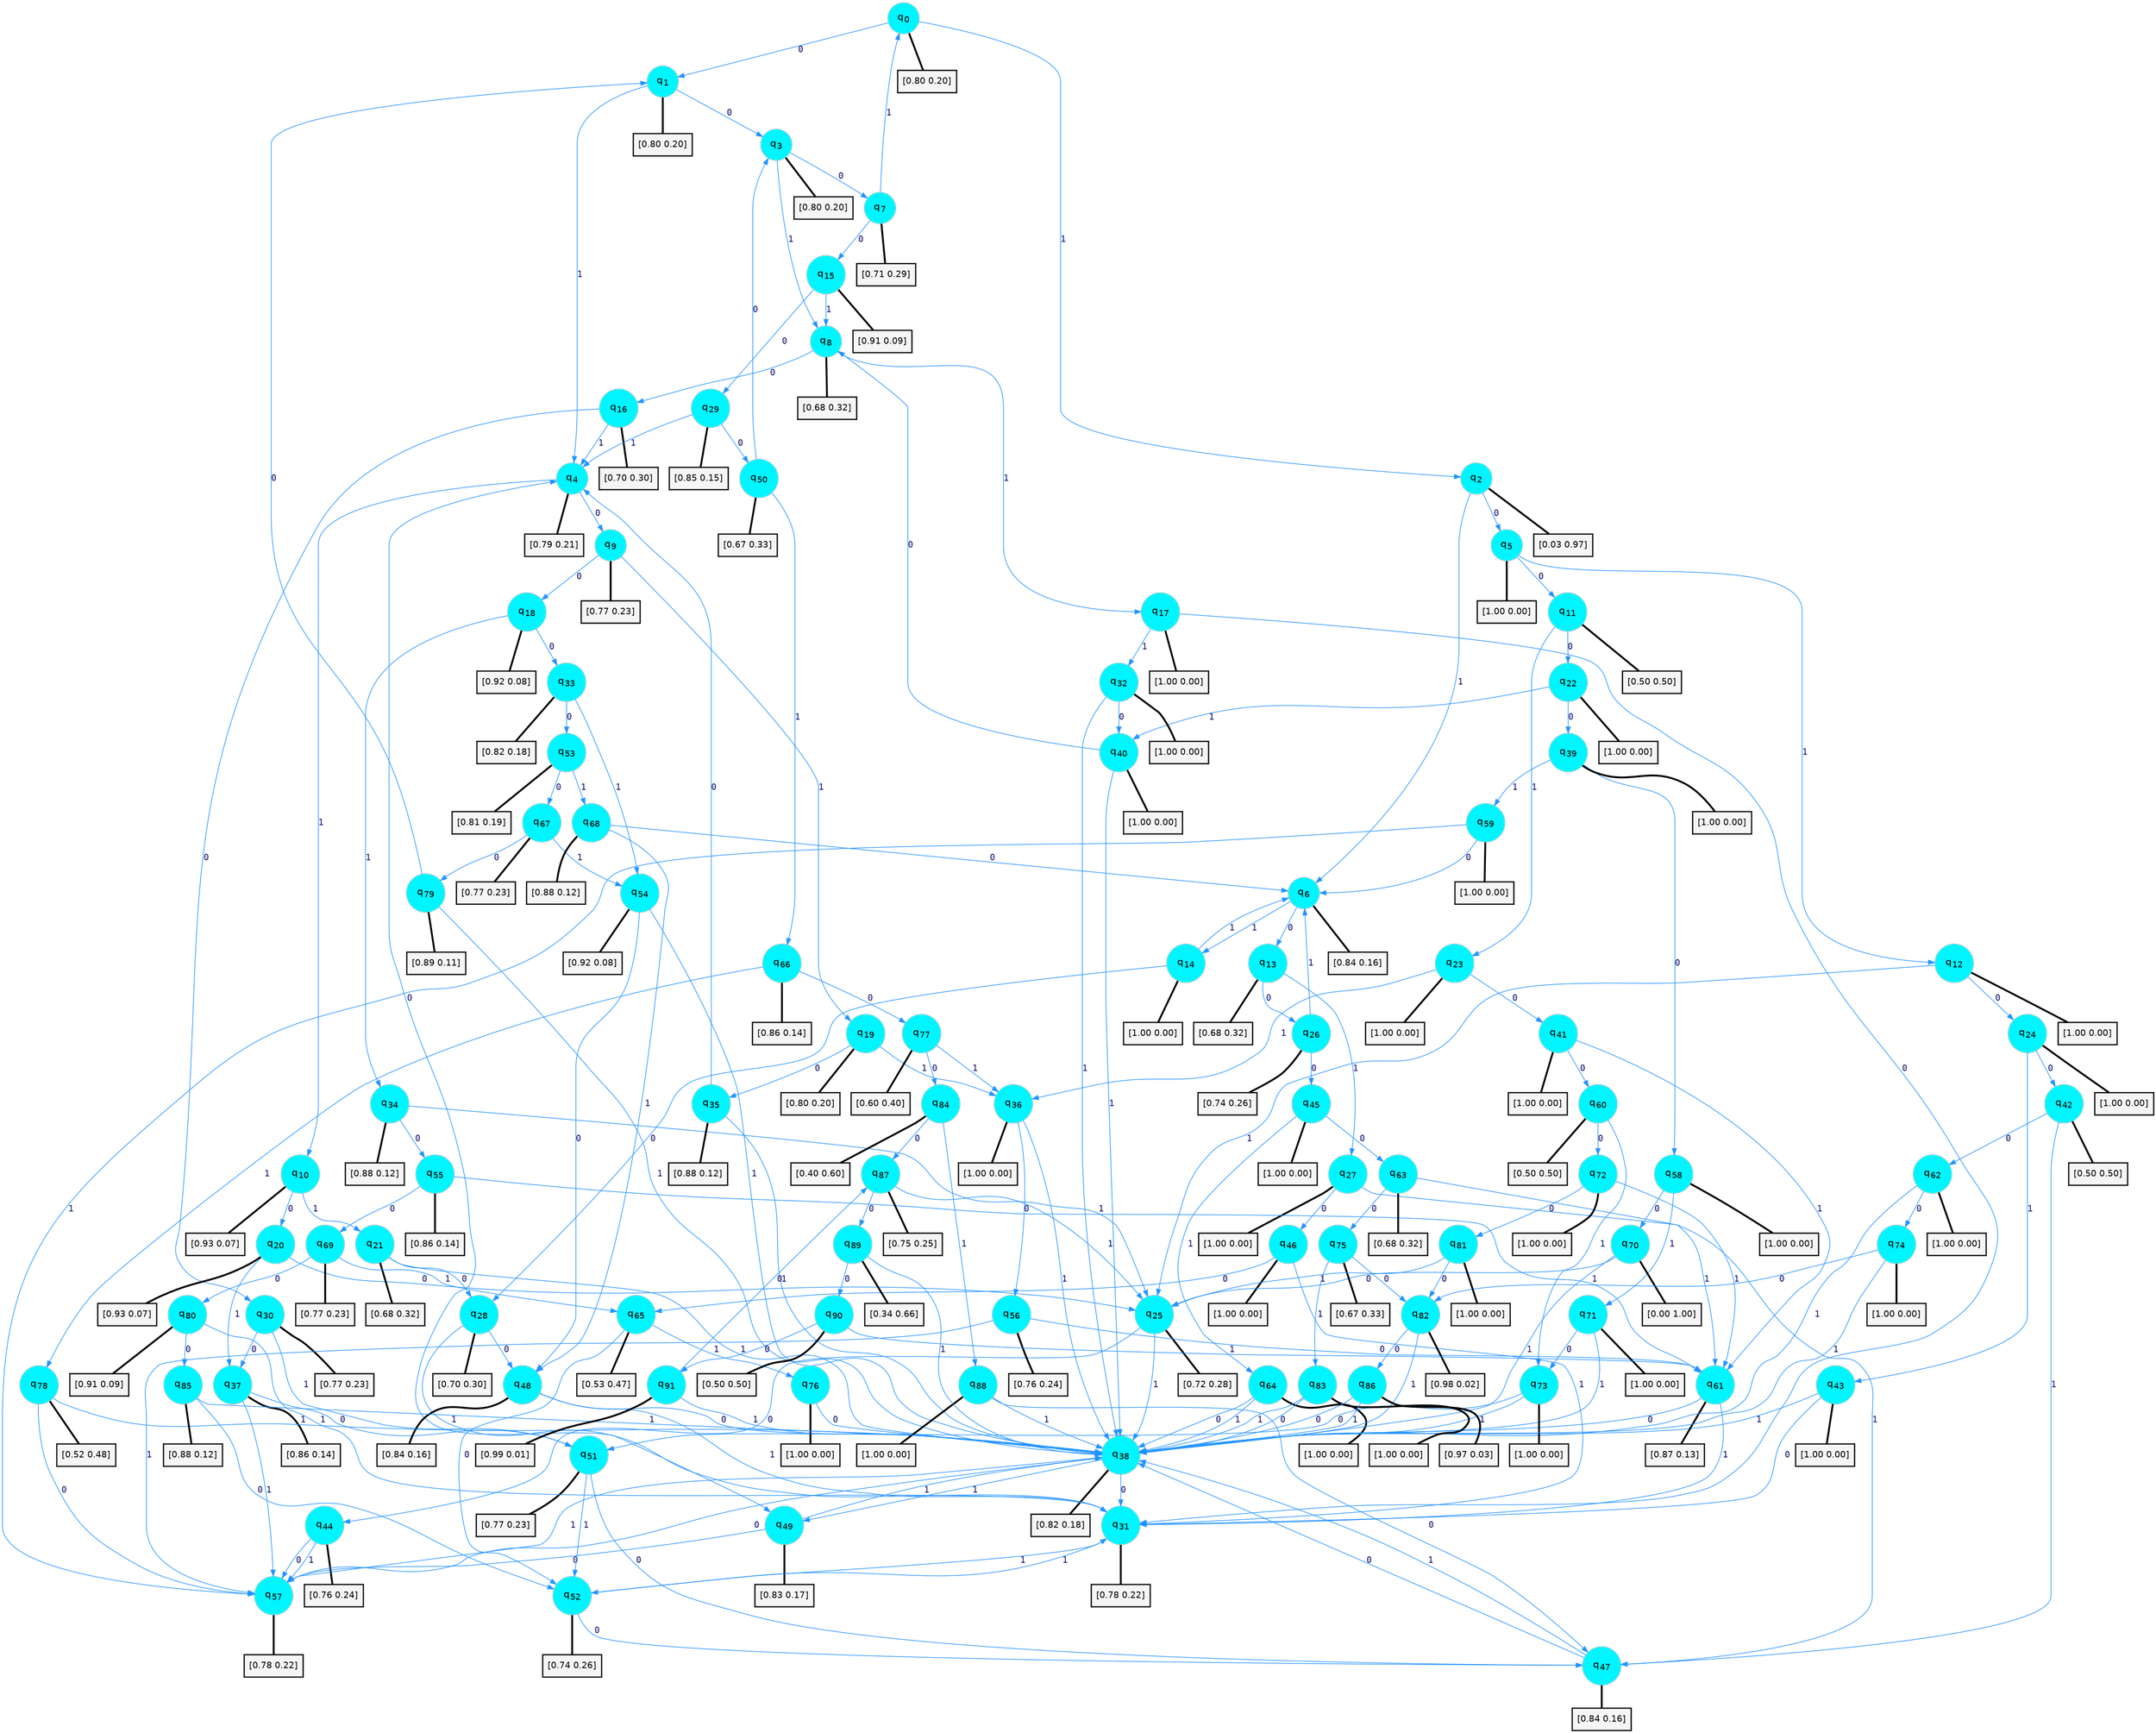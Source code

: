 digraph G {
graph [
bgcolor=transparent, dpi=300, rankdir=TD, size="40,25"];
node [
color=gray, fillcolor=turquoise1, fontcolor=black, fontname=Helvetica, fontsize=16, fontweight=bold, shape=circle, style=filled];
edge [
arrowsize=1, color=dodgerblue1, fontcolor=midnightblue, fontname=courier, fontweight=bold, penwidth=1, style=solid, weight=20];
0[label=<q<SUB>0</SUB>>];
1[label=<q<SUB>1</SUB>>];
2[label=<q<SUB>2</SUB>>];
3[label=<q<SUB>3</SUB>>];
4[label=<q<SUB>4</SUB>>];
5[label=<q<SUB>5</SUB>>];
6[label=<q<SUB>6</SUB>>];
7[label=<q<SUB>7</SUB>>];
8[label=<q<SUB>8</SUB>>];
9[label=<q<SUB>9</SUB>>];
10[label=<q<SUB>10</SUB>>];
11[label=<q<SUB>11</SUB>>];
12[label=<q<SUB>12</SUB>>];
13[label=<q<SUB>13</SUB>>];
14[label=<q<SUB>14</SUB>>];
15[label=<q<SUB>15</SUB>>];
16[label=<q<SUB>16</SUB>>];
17[label=<q<SUB>17</SUB>>];
18[label=<q<SUB>18</SUB>>];
19[label=<q<SUB>19</SUB>>];
20[label=<q<SUB>20</SUB>>];
21[label=<q<SUB>21</SUB>>];
22[label=<q<SUB>22</SUB>>];
23[label=<q<SUB>23</SUB>>];
24[label=<q<SUB>24</SUB>>];
25[label=<q<SUB>25</SUB>>];
26[label=<q<SUB>26</SUB>>];
27[label=<q<SUB>27</SUB>>];
28[label=<q<SUB>28</SUB>>];
29[label=<q<SUB>29</SUB>>];
30[label=<q<SUB>30</SUB>>];
31[label=<q<SUB>31</SUB>>];
32[label=<q<SUB>32</SUB>>];
33[label=<q<SUB>33</SUB>>];
34[label=<q<SUB>34</SUB>>];
35[label=<q<SUB>35</SUB>>];
36[label=<q<SUB>36</SUB>>];
37[label=<q<SUB>37</SUB>>];
38[label=<q<SUB>38</SUB>>];
39[label=<q<SUB>39</SUB>>];
40[label=<q<SUB>40</SUB>>];
41[label=<q<SUB>41</SUB>>];
42[label=<q<SUB>42</SUB>>];
43[label=<q<SUB>43</SUB>>];
44[label=<q<SUB>44</SUB>>];
45[label=<q<SUB>45</SUB>>];
46[label=<q<SUB>46</SUB>>];
47[label=<q<SUB>47</SUB>>];
48[label=<q<SUB>48</SUB>>];
49[label=<q<SUB>49</SUB>>];
50[label=<q<SUB>50</SUB>>];
51[label=<q<SUB>51</SUB>>];
52[label=<q<SUB>52</SUB>>];
53[label=<q<SUB>53</SUB>>];
54[label=<q<SUB>54</SUB>>];
55[label=<q<SUB>55</SUB>>];
56[label=<q<SUB>56</SUB>>];
57[label=<q<SUB>57</SUB>>];
58[label=<q<SUB>58</SUB>>];
59[label=<q<SUB>59</SUB>>];
60[label=<q<SUB>60</SUB>>];
61[label=<q<SUB>61</SUB>>];
62[label=<q<SUB>62</SUB>>];
63[label=<q<SUB>63</SUB>>];
64[label=<q<SUB>64</SUB>>];
65[label=<q<SUB>65</SUB>>];
66[label=<q<SUB>66</SUB>>];
67[label=<q<SUB>67</SUB>>];
68[label=<q<SUB>68</SUB>>];
69[label=<q<SUB>69</SUB>>];
70[label=<q<SUB>70</SUB>>];
71[label=<q<SUB>71</SUB>>];
72[label=<q<SUB>72</SUB>>];
73[label=<q<SUB>73</SUB>>];
74[label=<q<SUB>74</SUB>>];
75[label=<q<SUB>75</SUB>>];
76[label=<q<SUB>76</SUB>>];
77[label=<q<SUB>77</SUB>>];
78[label=<q<SUB>78</SUB>>];
79[label=<q<SUB>79</SUB>>];
80[label=<q<SUB>80</SUB>>];
81[label=<q<SUB>81</SUB>>];
82[label=<q<SUB>82</SUB>>];
83[label=<q<SUB>83</SUB>>];
84[label=<q<SUB>84</SUB>>];
85[label=<q<SUB>85</SUB>>];
86[label=<q<SUB>86</SUB>>];
87[label=<q<SUB>87</SUB>>];
88[label=<q<SUB>88</SUB>>];
89[label=<q<SUB>89</SUB>>];
90[label=<q<SUB>90</SUB>>];
91[label=<q<SUB>91</SUB>>];
92[label="[0.80 0.20]", shape=box,fontcolor=black, fontname=Helvetica, fontsize=14, penwidth=2, fillcolor=whitesmoke,color=black];
93[label="[0.80 0.20]", shape=box,fontcolor=black, fontname=Helvetica, fontsize=14, penwidth=2, fillcolor=whitesmoke,color=black];
94[label="[0.03 0.97]", shape=box,fontcolor=black, fontname=Helvetica, fontsize=14, penwidth=2, fillcolor=whitesmoke,color=black];
95[label="[0.80 0.20]", shape=box,fontcolor=black, fontname=Helvetica, fontsize=14, penwidth=2, fillcolor=whitesmoke,color=black];
96[label="[0.79 0.21]", shape=box,fontcolor=black, fontname=Helvetica, fontsize=14, penwidth=2, fillcolor=whitesmoke,color=black];
97[label="[1.00 0.00]", shape=box,fontcolor=black, fontname=Helvetica, fontsize=14, penwidth=2, fillcolor=whitesmoke,color=black];
98[label="[0.84 0.16]", shape=box,fontcolor=black, fontname=Helvetica, fontsize=14, penwidth=2, fillcolor=whitesmoke,color=black];
99[label="[0.71 0.29]", shape=box,fontcolor=black, fontname=Helvetica, fontsize=14, penwidth=2, fillcolor=whitesmoke,color=black];
100[label="[0.68 0.32]", shape=box,fontcolor=black, fontname=Helvetica, fontsize=14, penwidth=2, fillcolor=whitesmoke,color=black];
101[label="[0.77 0.23]", shape=box,fontcolor=black, fontname=Helvetica, fontsize=14, penwidth=2, fillcolor=whitesmoke,color=black];
102[label="[0.93 0.07]", shape=box,fontcolor=black, fontname=Helvetica, fontsize=14, penwidth=2, fillcolor=whitesmoke,color=black];
103[label="[0.50 0.50]", shape=box,fontcolor=black, fontname=Helvetica, fontsize=14, penwidth=2, fillcolor=whitesmoke,color=black];
104[label="[1.00 0.00]", shape=box,fontcolor=black, fontname=Helvetica, fontsize=14, penwidth=2, fillcolor=whitesmoke,color=black];
105[label="[0.68 0.32]", shape=box,fontcolor=black, fontname=Helvetica, fontsize=14, penwidth=2, fillcolor=whitesmoke,color=black];
106[label="[1.00 0.00]", shape=box,fontcolor=black, fontname=Helvetica, fontsize=14, penwidth=2, fillcolor=whitesmoke,color=black];
107[label="[0.91 0.09]", shape=box,fontcolor=black, fontname=Helvetica, fontsize=14, penwidth=2, fillcolor=whitesmoke,color=black];
108[label="[0.70 0.30]", shape=box,fontcolor=black, fontname=Helvetica, fontsize=14, penwidth=2, fillcolor=whitesmoke,color=black];
109[label="[1.00 0.00]", shape=box,fontcolor=black, fontname=Helvetica, fontsize=14, penwidth=2, fillcolor=whitesmoke,color=black];
110[label="[0.92 0.08]", shape=box,fontcolor=black, fontname=Helvetica, fontsize=14, penwidth=2, fillcolor=whitesmoke,color=black];
111[label="[0.80 0.20]", shape=box,fontcolor=black, fontname=Helvetica, fontsize=14, penwidth=2, fillcolor=whitesmoke,color=black];
112[label="[0.93 0.07]", shape=box,fontcolor=black, fontname=Helvetica, fontsize=14, penwidth=2, fillcolor=whitesmoke,color=black];
113[label="[0.68 0.32]", shape=box,fontcolor=black, fontname=Helvetica, fontsize=14, penwidth=2, fillcolor=whitesmoke,color=black];
114[label="[1.00 0.00]", shape=box,fontcolor=black, fontname=Helvetica, fontsize=14, penwidth=2, fillcolor=whitesmoke,color=black];
115[label="[1.00 0.00]", shape=box,fontcolor=black, fontname=Helvetica, fontsize=14, penwidth=2, fillcolor=whitesmoke,color=black];
116[label="[1.00 0.00]", shape=box,fontcolor=black, fontname=Helvetica, fontsize=14, penwidth=2, fillcolor=whitesmoke,color=black];
117[label="[0.72 0.28]", shape=box,fontcolor=black, fontname=Helvetica, fontsize=14, penwidth=2, fillcolor=whitesmoke,color=black];
118[label="[0.74 0.26]", shape=box,fontcolor=black, fontname=Helvetica, fontsize=14, penwidth=2, fillcolor=whitesmoke,color=black];
119[label="[1.00 0.00]", shape=box,fontcolor=black, fontname=Helvetica, fontsize=14, penwidth=2, fillcolor=whitesmoke,color=black];
120[label="[0.70 0.30]", shape=box,fontcolor=black, fontname=Helvetica, fontsize=14, penwidth=2, fillcolor=whitesmoke,color=black];
121[label="[0.85 0.15]", shape=box,fontcolor=black, fontname=Helvetica, fontsize=14, penwidth=2, fillcolor=whitesmoke,color=black];
122[label="[0.77 0.23]", shape=box,fontcolor=black, fontname=Helvetica, fontsize=14, penwidth=2, fillcolor=whitesmoke,color=black];
123[label="[0.78 0.22]", shape=box,fontcolor=black, fontname=Helvetica, fontsize=14, penwidth=2, fillcolor=whitesmoke,color=black];
124[label="[1.00 0.00]", shape=box,fontcolor=black, fontname=Helvetica, fontsize=14, penwidth=2, fillcolor=whitesmoke,color=black];
125[label="[0.82 0.18]", shape=box,fontcolor=black, fontname=Helvetica, fontsize=14, penwidth=2, fillcolor=whitesmoke,color=black];
126[label="[0.88 0.12]", shape=box,fontcolor=black, fontname=Helvetica, fontsize=14, penwidth=2, fillcolor=whitesmoke,color=black];
127[label="[0.88 0.12]", shape=box,fontcolor=black, fontname=Helvetica, fontsize=14, penwidth=2, fillcolor=whitesmoke,color=black];
128[label="[1.00 0.00]", shape=box,fontcolor=black, fontname=Helvetica, fontsize=14, penwidth=2, fillcolor=whitesmoke,color=black];
129[label="[0.86 0.14]", shape=box,fontcolor=black, fontname=Helvetica, fontsize=14, penwidth=2, fillcolor=whitesmoke,color=black];
130[label="[0.82 0.18]", shape=box,fontcolor=black, fontname=Helvetica, fontsize=14, penwidth=2, fillcolor=whitesmoke,color=black];
131[label="[1.00 0.00]", shape=box,fontcolor=black, fontname=Helvetica, fontsize=14, penwidth=2, fillcolor=whitesmoke,color=black];
132[label="[1.00 0.00]", shape=box,fontcolor=black, fontname=Helvetica, fontsize=14, penwidth=2, fillcolor=whitesmoke,color=black];
133[label="[1.00 0.00]", shape=box,fontcolor=black, fontname=Helvetica, fontsize=14, penwidth=2, fillcolor=whitesmoke,color=black];
134[label="[0.50 0.50]", shape=box,fontcolor=black, fontname=Helvetica, fontsize=14, penwidth=2, fillcolor=whitesmoke,color=black];
135[label="[1.00 0.00]", shape=box,fontcolor=black, fontname=Helvetica, fontsize=14, penwidth=2, fillcolor=whitesmoke,color=black];
136[label="[0.76 0.24]", shape=box,fontcolor=black, fontname=Helvetica, fontsize=14, penwidth=2, fillcolor=whitesmoke,color=black];
137[label="[1.00 0.00]", shape=box,fontcolor=black, fontname=Helvetica, fontsize=14, penwidth=2, fillcolor=whitesmoke,color=black];
138[label="[1.00 0.00]", shape=box,fontcolor=black, fontname=Helvetica, fontsize=14, penwidth=2, fillcolor=whitesmoke,color=black];
139[label="[0.84 0.16]", shape=box,fontcolor=black, fontname=Helvetica, fontsize=14, penwidth=2, fillcolor=whitesmoke,color=black];
140[label="[0.84 0.16]", shape=box,fontcolor=black, fontname=Helvetica, fontsize=14, penwidth=2, fillcolor=whitesmoke,color=black];
141[label="[0.83 0.17]", shape=box,fontcolor=black, fontname=Helvetica, fontsize=14, penwidth=2, fillcolor=whitesmoke,color=black];
142[label="[0.67 0.33]", shape=box,fontcolor=black, fontname=Helvetica, fontsize=14, penwidth=2, fillcolor=whitesmoke,color=black];
143[label="[0.77 0.23]", shape=box,fontcolor=black, fontname=Helvetica, fontsize=14, penwidth=2, fillcolor=whitesmoke,color=black];
144[label="[0.74 0.26]", shape=box,fontcolor=black, fontname=Helvetica, fontsize=14, penwidth=2, fillcolor=whitesmoke,color=black];
145[label="[0.81 0.19]", shape=box,fontcolor=black, fontname=Helvetica, fontsize=14, penwidth=2, fillcolor=whitesmoke,color=black];
146[label="[0.92 0.08]", shape=box,fontcolor=black, fontname=Helvetica, fontsize=14, penwidth=2, fillcolor=whitesmoke,color=black];
147[label="[0.86 0.14]", shape=box,fontcolor=black, fontname=Helvetica, fontsize=14, penwidth=2, fillcolor=whitesmoke,color=black];
148[label="[0.76 0.24]", shape=box,fontcolor=black, fontname=Helvetica, fontsize=14, penwidth=2, fillcolor=whitesmoke,color=black];
149[label="[0.78 0.22]", shape=box,fontcolor=black, fontname=Helvetica, fontsize=14, penwidth=2, fillcolor=whitesmoke,color=black];
150[label="[1.00 0.00]", shape=box,fontcolor=black, fontname=Helvetica, fontsize=14, penwidth=2, fillcolor=whitesmoke,color=black];
151[label="[1.00 0.00]", shape=box,fontcolor=black, fontname=Helvetica, fontsize=14, penwidth=2, fillcolor=whitesmoke,color=black];
152[label="[0.50 0.50]", shape=box,fontcolor=black, fontname=Helvetica, fontsize=14, penwidth=2, fillcolor=whitesmoke,color=black];
153[label="[0.87 0.13]", shape=box,fontcolor=black, fontname=Helvetica, fontsize=14, penwidth=2, fillcolor=whitesmoke,color=black];
154[label="[1.00 0.00]", shape=box,fontcolor=black, fontname=Helvetica, fontsize=14, penwidth=2, fillcolor=whitesmoke,color=black];
155[label="[0.68 0.32]", shape=box,fontcolor=black, fontname=Helvetica, fontsize=14, penwidth=2, fillcolor=whitesmoke,color=black];
156[label="[1.00 0.00]", shape=box,fontcolor=black, fontname=Helvetica, fontsize=14, penwidth=2, fillcolor=whitesmoke,color=black];
157[label="[0.53 0.47]", shape=box,fontcolor=black, fontname=Helvetica, fontsize=14, penwidth=2, fillcolor=whitesmoke,color=black];
158[label="[0.86 0.14]", shape=box,fontcolor=black, fontname=Helvetica, fontsize=14, penwidth=2, fillcolor=whitesmoke,color=black];
159[label="[0.77 0.23]", shape=box,fontcolor=black, fontname=Helvetica, fontsize=14, penwidth=2, fillcolor=whitesmoke,color=black];
160[label="[0.88 0.12]", shape=box,fontcolor=black, fontname=Helvetica, fontsize=14, penwidth=2, fillcolor=whitesmoke,color=black];
161[label="[0.77 0.23]", shape=box,fontcolor=black, fontname=Helvetica, fontsize=14, penwidth=2, fillcolor=whitesmoke,color=black];
162[label="[0.00 1.00]", shape=box,fontcolor=black, fontname=Helvetica, fontsize=14, penwidth=2, fillcolor=whitesmoke,color=black];
163[label="[1.00 0.00]", shape=box,fontcolor=black, fontname=Helvetica, fontsize=14, penwidth=2, fillcolor=whitesmoke,color=black];
164[label="[1.00 0.00]", shape=box,fontcolor=black, fontname=Helvetica, fontsize=14, penwidth=2, fillcolor=whitesmoke,color=black];
165[label="[1.00 0.00]", shape=box,fontcolor=black, fontname=Helvetica, fontsize=14, penwidth=2, fillcolor=whitesmoke,color=black];
166[label="[1.00 0.00]", shape=box,fontcolor=black, fontname=Helvetica, fontsize=14, penwidth=2, fillcolor=whitesmoke,color=black];
167[label="[0.67 0.33]", shape=box,fontcolor=black, fontname=Helvetica, fontsize=14, penwidth=2, fillcolor=whitesmoke,color=black];
168[label="[1.00 0.00]", shape=box,fontcolor=black, fontname=Helvetica, fontsize=14, penwidth=2, fillcolor=whitesmoke,color=black];
169[label="[0.60 0.40]", shape=box,fontcolor=black, fontname=Helvetica, fontsize=14, penwidth=2, fillcolor=whitesmoke,color=black];
170[label="[0.52 0.48]", shape=box,fontcolor=black, fontname=Helvetica, fontsize=14, penwidth=2, fillcolor=whitesmoke,color=black];
171[label="[0.89 0.11]", shape=box,fontcolor=black, fontname=Helvetica, fontsize=14, penwidth=2, fillcolor=whitesmoke,color=black];
172[label="[0.91 0.09]", shape=box,fontcolor=black, fontname=Helvetica, fontsize=14, penwidth=2, fillcolor=whitesmoke,color=black];
173[label="[1.00 0.00]", shape=box,fontcolor=black, fontname=Helvetica, fontsize=14, penwidth=2, fillcolor=whitesmoke,color=black];
174[label="[0.98 0.02]", shape=box,fontcolor=black, fontname=Helvetica, fontsize=14, penwidth=2, fillcolor=whitesmoke,color=black];
175[label="[1.00 0.00]", shape=box,fontcolor=black, fontname=Helvetica, fontsize=14, penwidth=2, fillcolor=whitesmoke,color=black];
176[label="[0.40 0.60]", shape=box,fontcolor=black, fontname=Helvetica, fontsize=14, penwidth=2, fillcolor=whitesmoke,color=black];
177[label="[0.88 0.12]", shape=box,fontcolor=black, fontname=Helvetica, fontsize=14, penwidth=2, fillcolor=whitesmoke,color=black];
178[label="[0.97 0.03]", shape=box,fontcolor=black, fontname=Helvetica, fontsize=14, penwidth=2, fillcolor=whitesmoke,color=black];
179[label="[0.75 0.25]", shape=box,fontcolor=black, fontname=Helvetica, fontsize=14, penwidth=2, fillcolor=whitesmoke,color=black];
180[label="[1.00 0.00]", shape=box,fontcolor=black, fontname=Helvetica, fontsize=14, penwidth=2, fillcolor=whitesmoke,color=black];
181[label="[0.34 0.66]", shape=box,fontcolor=black, fontname=Helvetica, fontsize=14, penwidth=2, fillcolor=whitesmoke,color=black];
182[label="[0.50 0.50]", shape=box,fontcolor=black, fontname=Helvetica, fontsize=14, penwidth=2, fillcolor=whitesmoke,color=black];
183[label="[0.99 0.01]", shape=box,fontcolor=black, fontname=Helvetica, fontsize=14, penwidth=2, fillcolor=whitesmoke,color=black];
0->1 [label=0];
0->2 [label=1];
0->92 [arrowhead=none, penwidth=3,color=black];
1->3 [label=0];
1->4 [label=1];
1->93 [arrowhead=none, penwidth=3,color=black];
2->5 [label=0];
2->6 [label=1];
2->94 [arrowhead=none, penwidth=3,color=black];
3->7 [label=0];
3->8 [label=1];
3->95 [arrowhead=none, penwidth=3,color=black];
4->9 [label=0];
4->10 [label=1];
4->96 [arrowhead=none, penwidth=3,color=black];
5->11 [label=0];
5->12 [label=1];
5->97 [arrowhead=none, penwidth=3,color=black];
6->13 [label=0];
6->14 [label=1];
6->98 [arrowhead=none, penwidth=3,color=black];
7->15 [label=0];
7->0 [label=1];
7->99 [arrowhead=none, penwidth=3,color=black];
8->16 [label=0];
8->17 [label=1];
8->100 [arrowhead=none, penwidth=3,color=black];
9->18 [label=0];
9->19 [label=1];
9->101 [arrowhead=none, penwidth=3,color=black];
10->20 [label=0];
10->21 [label=1];
10->102 [arrowhead=none, penwidth=3,color=black];
11->22 [label=0];
11->23 [label=1];
11->103 [arrowhead=none, penwidth=3,color=black];
12->24 [label=0];
12->25 [label=1];
12->104 [arrowhead=none, penwidth=3,color=black];
13->26 [label=0];
13->27 [label=1];
13->105 [arrowhead=none, penwidth=3,color=black];
14->28 [label=0];
14->6 [label=1];
14->106 [arrowhead=none, penwidth=3,color=black];
15->29 [label=0];
15->8 [label=1];
15->107 [arrowhead=none, penwidth=3,color=black];
16->30 [label=0];
16->4 [label=1];
16->108 [arrowhead=none, penwidth=3,color=black];
17->31 [label=0];
17->32 [label=1];
17->109 [arrowhead=none, penwidth=3,color=black];
18->33 [label=0];
18->34 [label=1];
18->110 [arrowhead=none, penwidth=3,color=black];
19->35 [label=0];
19->36 [label=1];
19->111 [arrowhead=none, penwidth=3,color=black];
20->25 [label=0];
20->37 [label=1];
20->112 [arrowhead=none, penwidth=3,color=black];
21->28 [label=0];
21->38 [label=1];
21->113 [arrowhead=none, penwidth=3,color=black];
22->39 [label=0];
22->40 [label=1];
22->114 [arrowhead=none, penwidth=3,color=black];
23->41 [label=0];
23->36 [label=1];
23->115 [arrowhead=none, penwidth=3,color=black];
24->42 [label=0];
24->43 [label=1];
24->116 [arrowhead=none, penwidth=3,color=black];
25->44 [label=0];
25->38 [label=1];
25->117 [arrowhead=none, penwidth=3,color=black];
26->45 [label=0];
26->6 [label=1];
26->118 [arrowhead=none, penwidth=3,color=black];
27->46 [label=0];
27->47 [label=1];
27->119 [arrowhead=none, penwidth=3,color=black];
28->48 [label=0];
28->49 [label=1];
28->120 [arrowhead=none, penwidth=3,color=black];
29->50 [label=0];
29->4 [label=1];
29->121 [arrowhead=none, penwidth=3,color=black];
30->37 [label=0];
30->51 [label=1];
30->122 [arrowhead=none, penwidth=3,color=black];
31->4 [label=0];
31->52 [label=1];
31->123 [arrowhead=none, penwidth=3,color=black];
32->40 [label=0];
32->38 [label=1];
32->124 [arrowhead=none, penwidth=3,color=black];
33->53 [label=0];
33->54 [label=1];
33->125 [arrowhead=none, penwidth=3,color=black];
34->55 [label=0];
34->25 [label=1];
34->126 [arrowhead=none, penwidth=3,color=black];
35->4 [label=0];
35->38 [label=1];
35->127 [arrowhead=none, penwidth=3,color=black];
36->56 [label=0];
36->38 [label=1];
36->128 [arrowhead=none, penwidth=3,color=black];
37->51 [label=0];
37->57 [label=1];
37->129 [arrowhead=none, penwidth=3,color=black];
38->31 [label=0];
38->49 [label=1];
38->130 [arrowhead=none, penwidth=3,color=black];
39->58 [label=0];
39->59 [label=1];
39->131 [arrowhead=none, penwidth=3,color=black];
40->8 [label=0];
40->38 [label=1];
40->132 [arrowhead=none, penwidth=3,color=black];
41->60 [label=0];
41->61 [label=1];
41->133 [arrowhead=none, penwidth=3,color=black];
42->62 [label=0];
42->47 [label=1];
42->134 [arrowhead=none, penwidth=3,color=black];
43->31 [label=0];
43->38 [label=1];
43->135 [arrowhead=none, penwidth=3,color=black];
44->57 [label=0];
44->57 [label=1];
44->136 [arrowhead=none, penwidth=3,color=black];
45->63 [label=0];
45->64 [label=1];
45->137 [arrowhead=none, penwidth=3,color=black];
46->65 [label=0];
46->31 [label=1];
46->138 [arrowhead=none, penwidth=3,color=black];
47->38 [label=0];
47->38 [label=1];
47->139 [arrowhead=none, penwidth=3,color=black];
48->38 [label=0];
48->31 [label=1];
48->140 [arrowhead=none, penwidth=3,color=black];
49->57 [label=0];
49->38 [label=1];
49->141 [arrowhead=none, penwidth=3,color=black];
50->3 [label=0];
50->66 [label=1];
50->142 [arrowhead=none, penwidth=3,color=black];
51->47 [label=0];
51->52 [label=1];
51->143 [arrowhead=none, penwidth=3,color=black];
52->47 [label=0];
52->31 [label=1];
52->144 [arrowhead=none, penwidth=3,color=black];
53->67 [label=0];
53->68 [label=1];
53->145 [arrowhead=none, penwidth=3,color=black];
54->48 [label=0];
54->38 [label=1];
54->146 [arrowhead=none, penwidth=3,color=black];
55->69 [label=0];
55->61 [label=1];
55->147 [arrowhead=none, penwidth=3,color=black];
56->61 [label=0];
56->57 [label=1];
56->148 [arrowhead=none, penwidth=3,color=black];
57->38 [label=0];
57->38 [label=1];
57->149 [arrowhead=none, penwidth=3,color=black];
58->70 [label=0];
58->71 [label=1];
58->150 [arrowhead=none, penwidth=3,color=black];
59->6 [label=0];
59->57 [label=1];
59->151 [arrowhead=none, penwidth=3,color=black];
60->72 [label=0];
60->73 [label=1];
60->152 [arrowhead=none, penwidth=3,color=black];
61->38 [label=0];
61->31 [label=1];
61->153 [arrowhead=none, penwidth=3,color=black];
62->74 [label=0];
62->38 [label=1];
62->154 [arrowhead=none, penwidth=3,color=black];
63->75 [label=0];
63->61 [label=1];
63->155 [arrowhead=none, penwidth=3,color=black];
64->38 [label=0];
64->38 [label=1];
64->156 [arrowhead=none, penwidth=3,color=black];
65->52 [label=0];
65->76 [label=1];
65->157 [arrowhead=none, penwidth=3,color=black];
66->77 [label=0];
66->78 [label=1];
66->158 [arrowhead=none, penwidth=3,color=black];
67->79 [label=0];
67->54 [label=1];
67->159 [arrowhead=none, penwidth=3,color=black];
68->6 [label=0];
68->48 [label=1];
68->160 [arrowhead=none, penwidth=3,color=black];
69->80 [label=0];
69->65 [label=1];
69->161 [arrowhead=none, penwidth=3,color=black];
70->25 [label=0];
70->38 [label=1];
70->162 [arrowhead=none, penwidth=3,color=black];
71->73 [label=0];
71->38 [label=1];
71->163 [arrowhead=none, penwidth=3,color=black];
72->81 [label=0];
72->61 [label=1];
72->164 [arrowhead=none, penwidth=3,color=black];
73->51 [label=0];
73->38 [label=1];
73->165 [arrowhead=none, penwidth=3,color=black];
74->82 [label=0];
74->38 [label=1];
74->166 [arrowhead=none, penwidth=3,color=black];
75->82 [label=0];
75->83 [label=1];
75->167 [arrowhead=none, penwidth=3,color=black];
76->38 [label=0];
76->168 [arrowhead=none, penwidth=3,color=black];
77->84 [label=0];
77->36 [label=1];
77->169 [arrowhead=none, penwidth=3,color=black];
78->57 [label=0];
78->38 [label=1];
78->170 [arrowhead=none, penwidth=3,color=black];
79->1 [label=0];
79->38 [label=1];
79->171 [arrowhead=none, penwidth=3,color=black];
80->85 [label=0];
80->31 [label=1];
80->172 [arrowhead=none, penwidth=3,color=black];
81->82 [label=0];
81->25 [label=1];
81->173 [arrowhead=none, penwidth=3,color=black];
82->86 [label=0];
82->38 [label=1];
82->174 [arrowhead=none, penwidth=3,color=black];
83->38 [label=0];
83->38 [label=1];
83->175 [arrowhead=none, penwidth=3,color=black];
84->87 [label=0];
84->88 [label=1];
84->176 [arrowhead=none, penwidth=3,color=black];
85->52 [label=0];
85->38 [label=1];
85->177 [arrowhead=none, penwidth=3,color=black];
86->38 [label=0];
86->38 [label=1];
86->178 [arrowhead=none, penwidth=3,color=black];
87->89 [label=0];
87->25 [label=1];
87->179 [arrowhead=none, penwidth=3,color=black];
88->47 [label=0];
88->38 [label=1];
88->180 [arrowhead=none, penwidth=3,color=black];
89->90 [label=0];
89->38 [label=1];
89->181 [arrowhead=none, penwidth=3,color=black];
90->91 [label=0];
90->61 [label=1];
90->182 [arrowhead=none, penwidth=3,color=black];
91->87 [label=0];
91->38 [label=1];
91->183 [arrowhead=none, penwidth=3,color=black];
}
